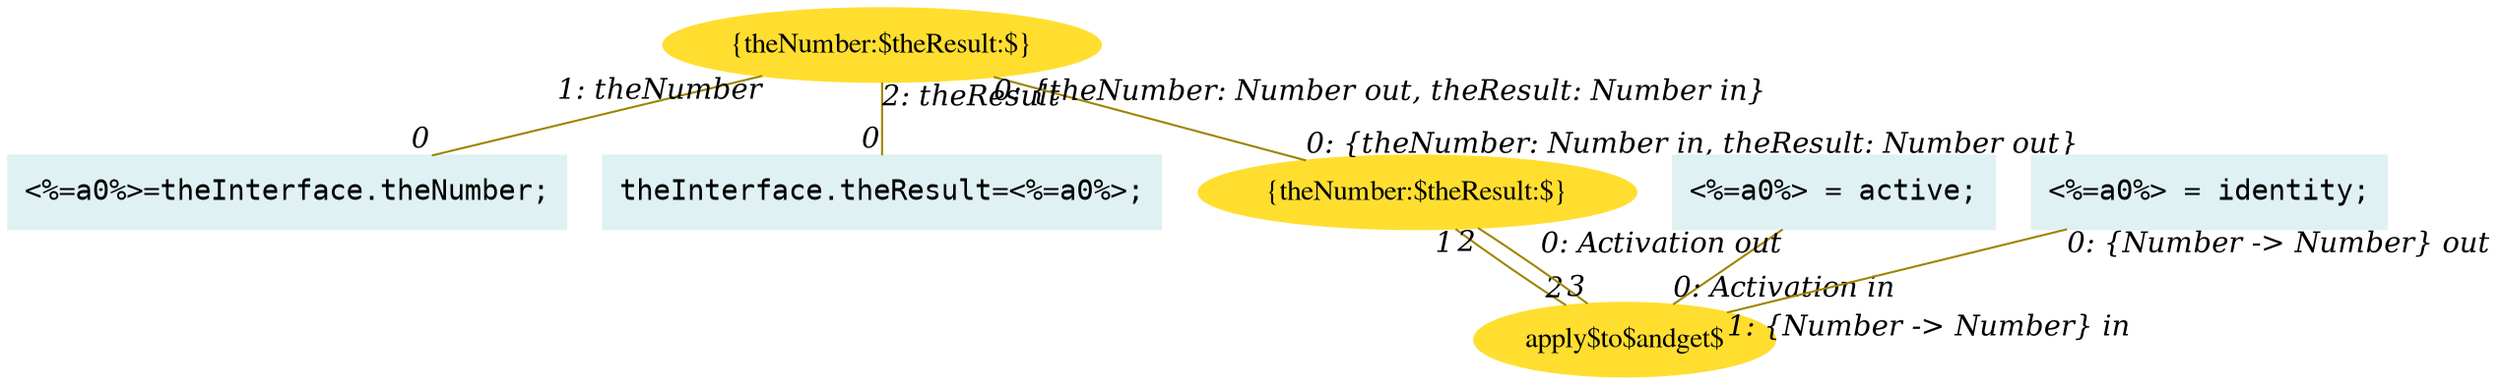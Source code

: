 digraph g{node_1681 [shape="box", style="filled", color="#dff1f2", fontname="Courier", label="<%=a0%>=theInterface.theNumber;
" ]
node_1683 [shape="box", style="filled", color="#dff1f2", fontname="Courier", label="theInterface.theResult=<%=a0%>;
" ]
node_1685 [shape="ellipse", style="filled", color="#ffde2f", fontname="Times", label="{theNumber:$theResult:$}" ]
node_1696 [shape="ellipse", style="filled", color="#ffde2f", fontname="Times", label="{theNumber:$theResult:$}" ]
node_1702 [shape="ellipse", style="filled", color="#ffde2f", fontname="Times", label="apply$to$andget$" ]
node_1713 [shape="box", style="filled", color="#dff1f2", fontname="Courier", label="<%=a0%> = active;
" ]
node_1716 [shape="box", style="filled", color="#dff1f2", fontname="Courier", label="<%=a0%> = identity;
" ]
node_1685 -> node_1681 [dir=none, arrowHead=none, fontname="Times-Italic", arrowsize=1, color="#9d8400", label="",  headlabel="0", taillabel="1: theNumber" ]
node_1685 -> node_1683 [dir=none, arrowHead=none, fontname="Times-Italic", arrowsize=1, color="#9d8400", label="",  headlabel="0", taillabel="2: theResult" ]
node_1696 -> node_1702 [dir=none, arrowHead=none, fontname="Times-Italic", arrowsize=1, color="#9d8400", label="",  headlabel="2", taillabel="1" ]
node_1696 -> node_1702 [dir=none, arrowHead=none, fontname="Times-Italic", arrowsize=1, color="#9d8400", label="",  headlabel="3", taillabel="2" ]
node_1713 -> node_1702 [dir=none, arrowHead=none, fontname="Times-Italic", arrowsize=1, color="#9d8400", label="",  headlabel="0: Activation in", taillabel="0: Activation out" ]
node_1685 -> node_1696 [dir=none, arrowHead=none, fontname="Times-Italic", arrowsize=1, color="#9d8400", label="",  headlabel="0: {theNumber: Number in, theResult: Number out}", taillabel="0: {theNumber: Number out, theResult: Number in}" ]
node_1716 -> node_1702 [dir=none, arrowHead=none, fontname="Times-Italic", arrowsize=1, color="#9d8400", label="",  headlabel="1: {Number -> Number} in", taillabel="0: {Number -> Number} out" ]
}